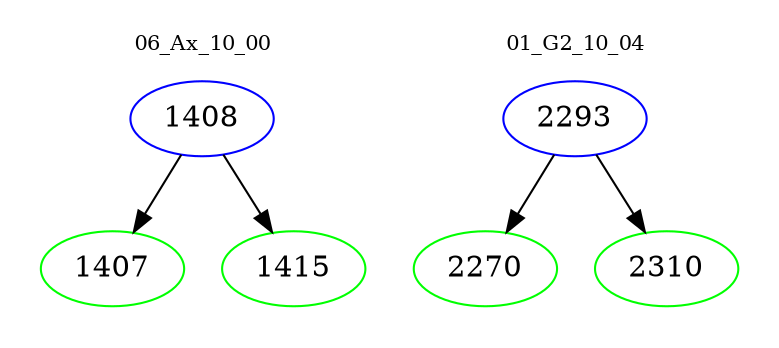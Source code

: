 digraph{
subgraph cluster_0 {
color = white
label = "06_Ax_10_00";
fontsize=10;
T0_1408 [label="1408", color="blue"]
T0_1408 -> T0_1407 [color="black"]
T0_1407 [label="1407", color="green"]
T0_1408 -> T0_1415 [color="black"]
T0_1415 [label="1415", color="green"]
}
subgraph cluster_1 {
color = white
label = "01_G2_10_04";
fontsize=10;
T1_2293 [label="2293", color="blue"]
T1_2293 -> T1_2270 [color="black"]
T1_2270 [label="2270", color="green"]
T1_2293 -> T1_2310 [color="black"]
T1_2310 [label="2310", color="green"]
}
}

